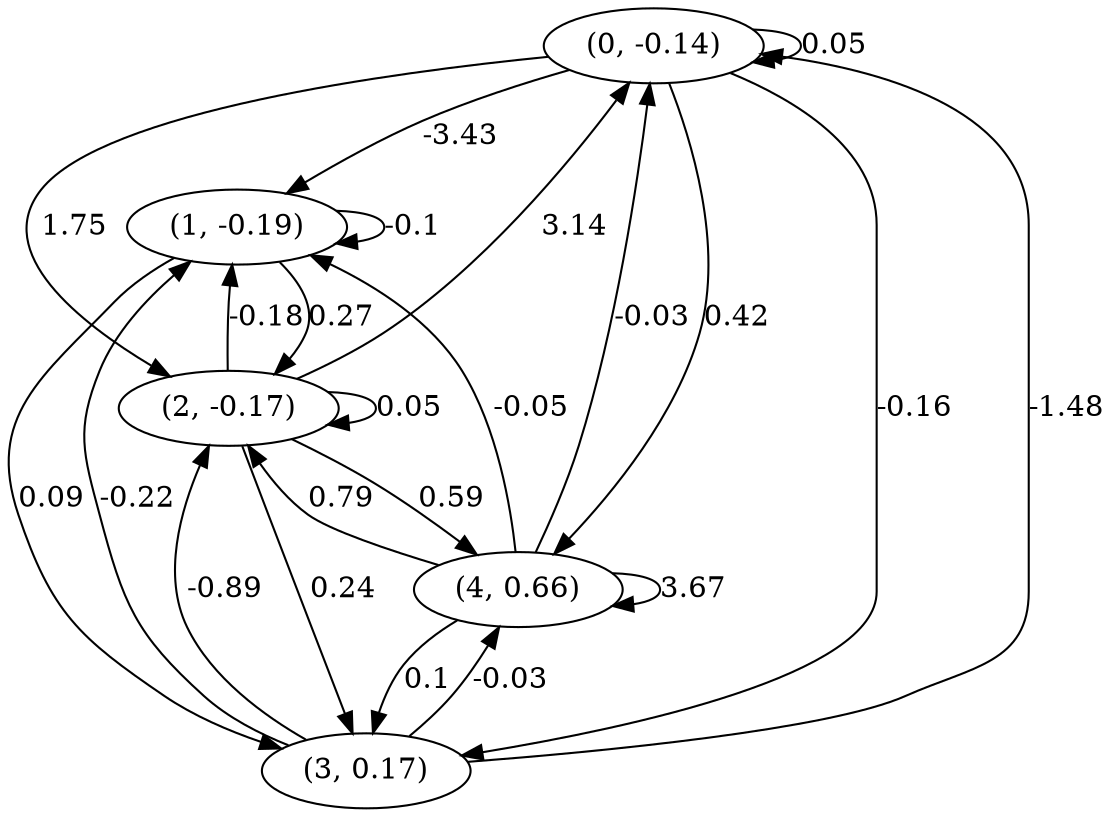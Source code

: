 digraph {
    0 [ label = "(0, -0.14)" ]
    1 [ label = "(1, -0.19)" ]
    2 [ label = "(2, -0.17)" ]
    3 [ label = "(3, 0.17)" ]
    4 [ label = "(4, 0.66)" ]
    0 -> 0 [ label = "0.05" ]
    1 -> 1 [ label = "-0.1" ]
    2 -> 2 [ label = "0.05" ]
    4 -> 4 [ label = "3.67" ]
    2 -> 0 [ label = "3.14" ]
    3 -> 0 [ label = "-1.48" ]
    4 -> 0 [ label = "-0.03" ]
    0 -> 1 [ label = "-3.43" ]
    2 -> 1 [ label = "-0.18" ]
    3 -> 1 [ label = "-0.22" ]
    4 -> 1 [ label = "-0.05" ]
    0 -> 2 [ label = "1.75" ]
    1 -> 2 [ label = "0.27" ]
    3 -> 2 [ label = "-0.89" ]
    4 -> 2 [ label = "0.79" ]
    0 -> 3 [ label = "-0.16" ]
    1 -> 3 [ label = "0.09" ]
    2 -> 3 [ label = "0.24" ]
    4 -> 3 [ label = "0.1" ]
    0 -> 4 [ label = "0.42" ]
    2 -> 4 [ label = "0.59" ]
    3 -> 4 [ label = "-0.03" ]
}

